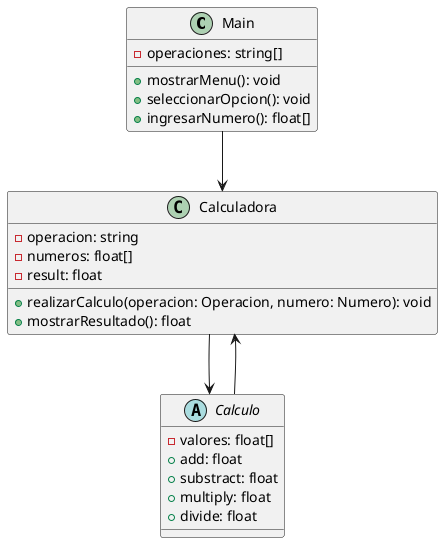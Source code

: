 @startuml Calculator

'''Este es un ejemplo de diagrama de clases de una calculadora con el principio de responsabilidad unica.'''

class Main {
    - operaciones: string[]
    + mostrarMenu(): void
    + seleccionarOpcion(): void
    + ingresarNumero(): float[]
}

class Calculadora {
    - operacion: string
    - numeros: float[]
    - result: float
    + realizarCalculo(operacion: Operacion, numero: Numero): void
    + mostrarResultado(): float
}

abstract class Calculo {
    - valores: float[]
    + add: float
    + substract: float
    + multiply: float
    + divide: float
}

Main --> Calculadora
Calculadora --> Calculo
Calculo --> Calculadora

@enduml
